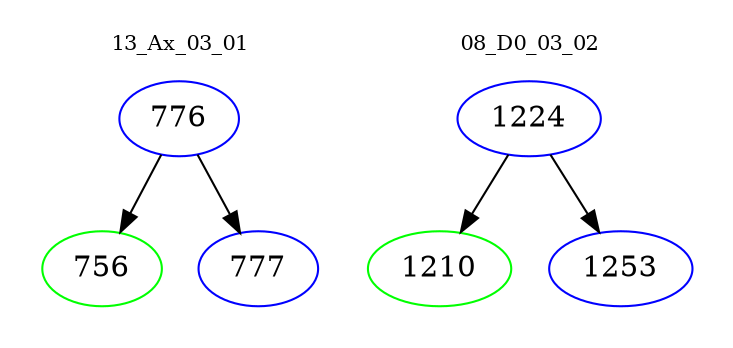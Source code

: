 digraph{
subgraph cluster_0 {
color = white
label = "13_Ax_03_01";
fontsize=10;
T0_776 [label="776", color="blue"]
T0_776 -> T0_756 [color="black"]
T0_756 [label="756", color="green"]
T0_776 -> T0_777 [color="black"]
T0_777 [label="777", color="blue"]
}
subgraph cluster_1 {
color = white
label = "08_D0_03_02";
fontsize=10;
T1_1224 [label="1224", color="blue"]
T1_1224 -> T1_1210 [color="black"]
T1_1210 [label="1210", color="green"]
T1_1224 -> T1_1253 [color="black"]
T1_1253 [label="1253", color="blue"]
}
}
